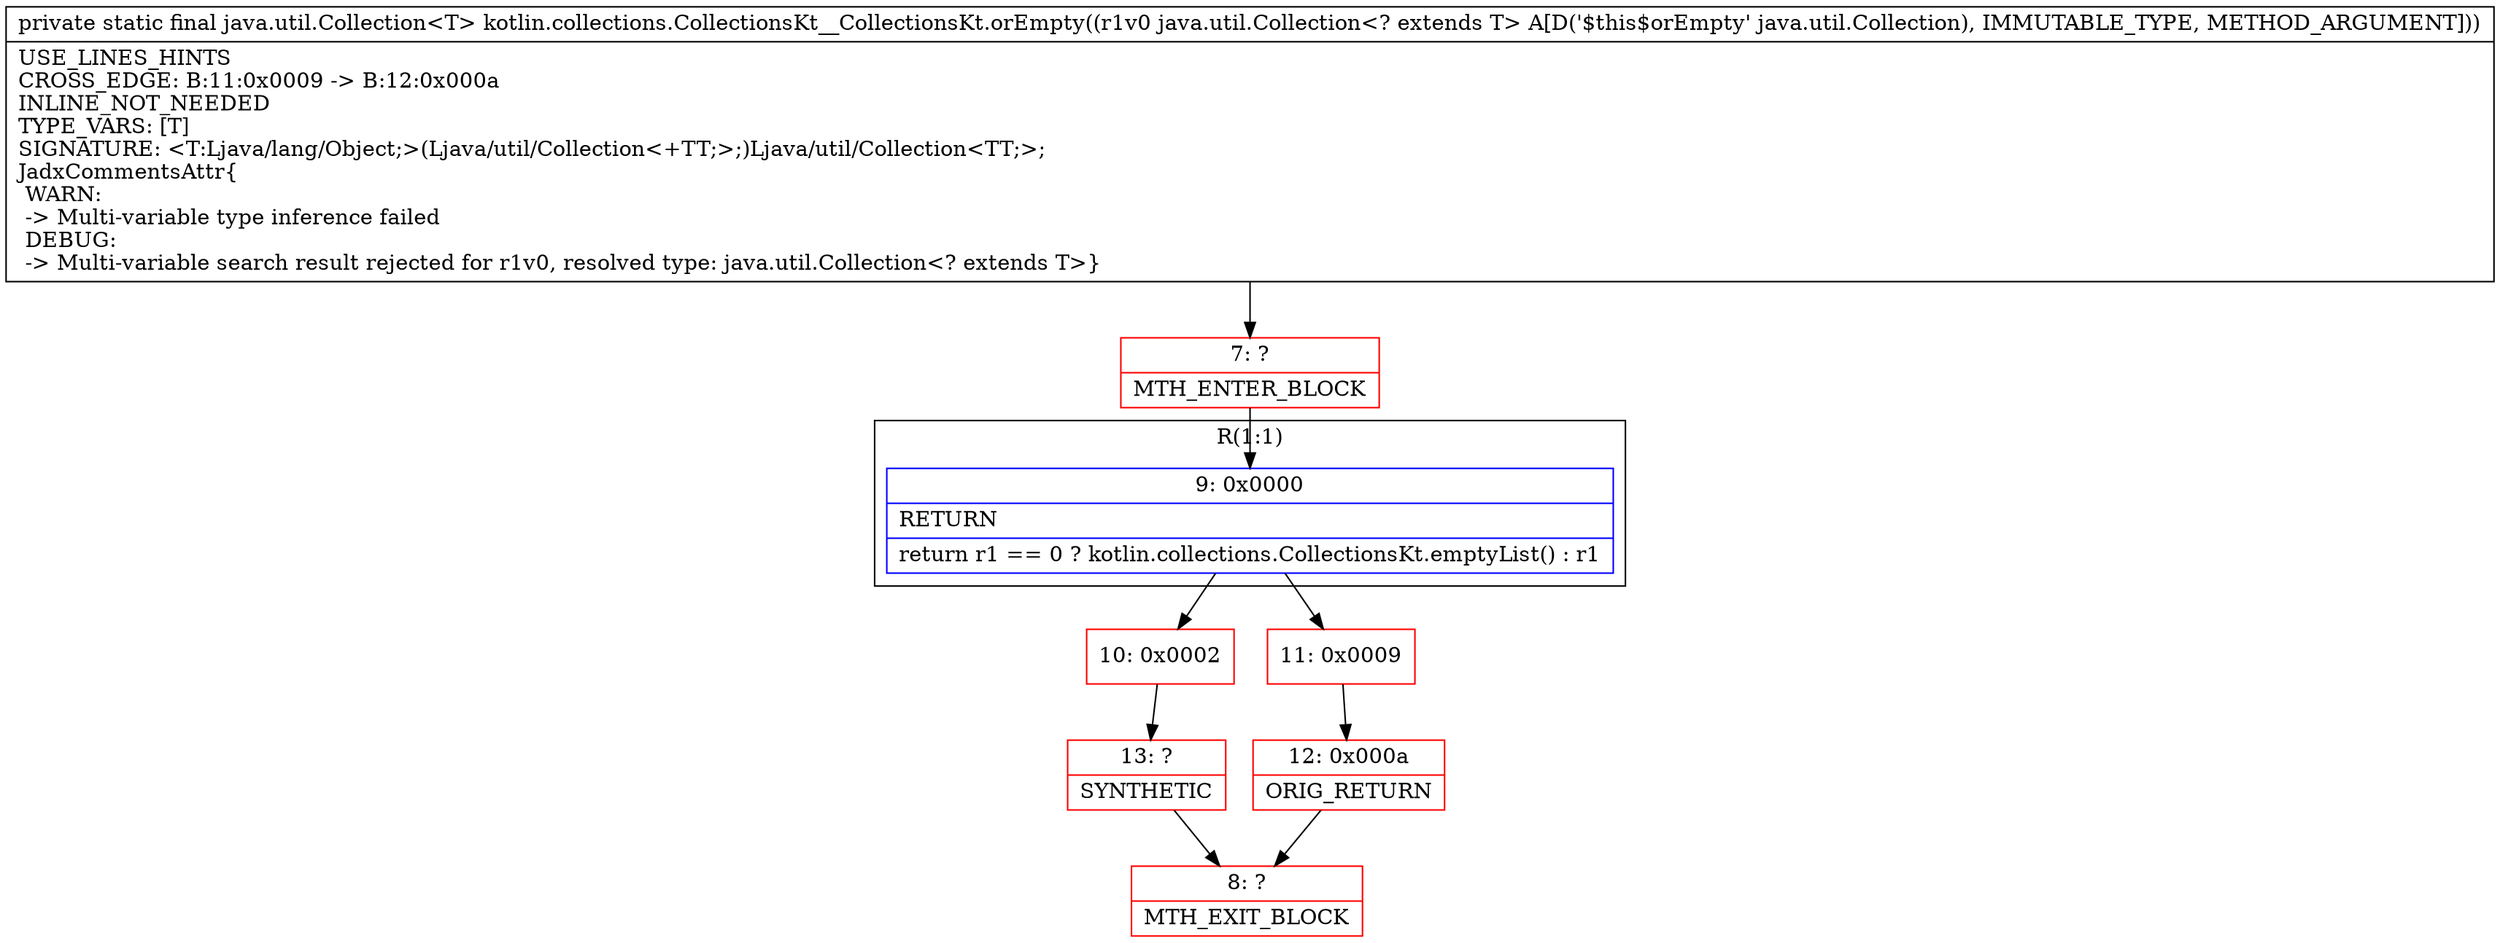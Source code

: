 digraph "CFG forkotlin.collections.CollectionsKt__CollectionsKt.orEmpty(Ljava\/util\/Collection;)Ljava\/util\/Collection;" {
subgraph cluster_Region_2039225754 {
label = "R(1:1)";
node [shape=record,color=blue];
Node_9 [shape=record,label="{9\:\ 0x0000|RETURN\l|return r1 == 0 ? kotlin.collections.CollectionsKt.emptyList() : r1\l}"];
}
Node_7 [shape=record,color=red,label="{7\:\ ?|MTH_ENTER_BLOCK\l}"];
Node_10 [shape=record,color=red,label="{10\:\ 0x0002}"];
Node_13 [shape=record,color=red,label="{13\:\ ?|SYNTHETIC\l}"];
Node_8 [shape=record,color=red,label="{8\:\ ?|MTH_EXIT_BLOCK\l}"];
Node_11 [shape=record,color=red,label="{11\:\ 0x0009}"];
Node_12 [shape=record,color=red,label="{12\:\ 0x000a|ORIG_RETURN\l}"];
MethodNode[shape=record,label="{private static final java.util.Collection\<T\> kotlin.collections.CollectionsKt__CollectionsKt.orEmpty((r1v0 java.util.Collection\<? extends T\> A[D('$this$orEmpty' java.util.Collection), IMMUTABLE_TYPE, METHOD_ARGUMENT]))  | USE_LINES_HINTS\lCROSS_EDGE: B:11:0x0009 \-\> B:12:0x000a\lINLINE_NOT_NEEDED\lTYPE_VARS: [T]\lSIGNATURE: \<T:Ljava\/lang\/Object;\>(Ljava\/util\/Collection\<+TT;\>;)Ljava\/util\/Collection\<TT;\>;\lJadxCommentsAttr\{\l WARN: \l \-\> Multi\-variable type inference failed\l DEBUG: \l \-\> Multi\-variable search result rejected for r1v0, resolved type: java.util.Collection\<? extends T\>\}\l}"];
MethodNode -> Node_7;Node_9 -> Node_10;
Node_9 -> Node_11;
Node_7 -> Node_9;
Node_10 -> Node_13;
Node_13 -> Node_8;
Node_11 -> Node_12;
Node_12 -> Node_8;
}

